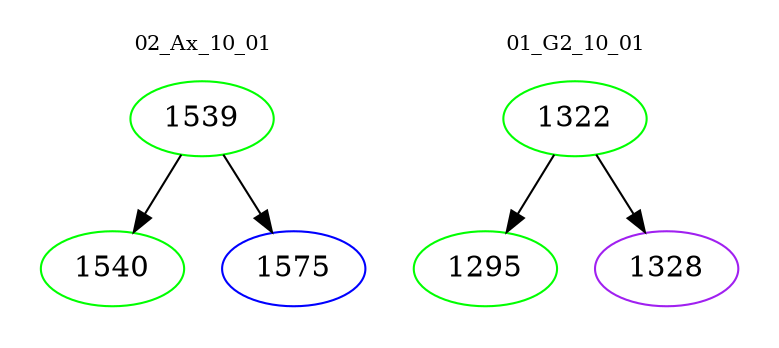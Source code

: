 digraph{
subgraph cluster_0 {
color = white
label = "02_Ax_10_01";
fontsize=10;
T0_1539 [label="1539", color="green"]
T0_1539 -> T0_1540 [color="black"]
T0_1540 [label="1540", color="green"]
T0_1539 -> T0_1575 [color="black"]
T0_1575 [label="1575", color="blue"]
}
subgraph cluster_1 {
color = white
label = "01_G2_10_01";
fontsize=10;
T1_1322 [label="1322", color="green"]
T1_1322 -> T1_1295 [color="black"]
T1_1295 [label="1295", color="green"]
T1_1322 -> T1_1328 [color="black"]
T1_1328 [label="1328", color="purple"]
}
}
